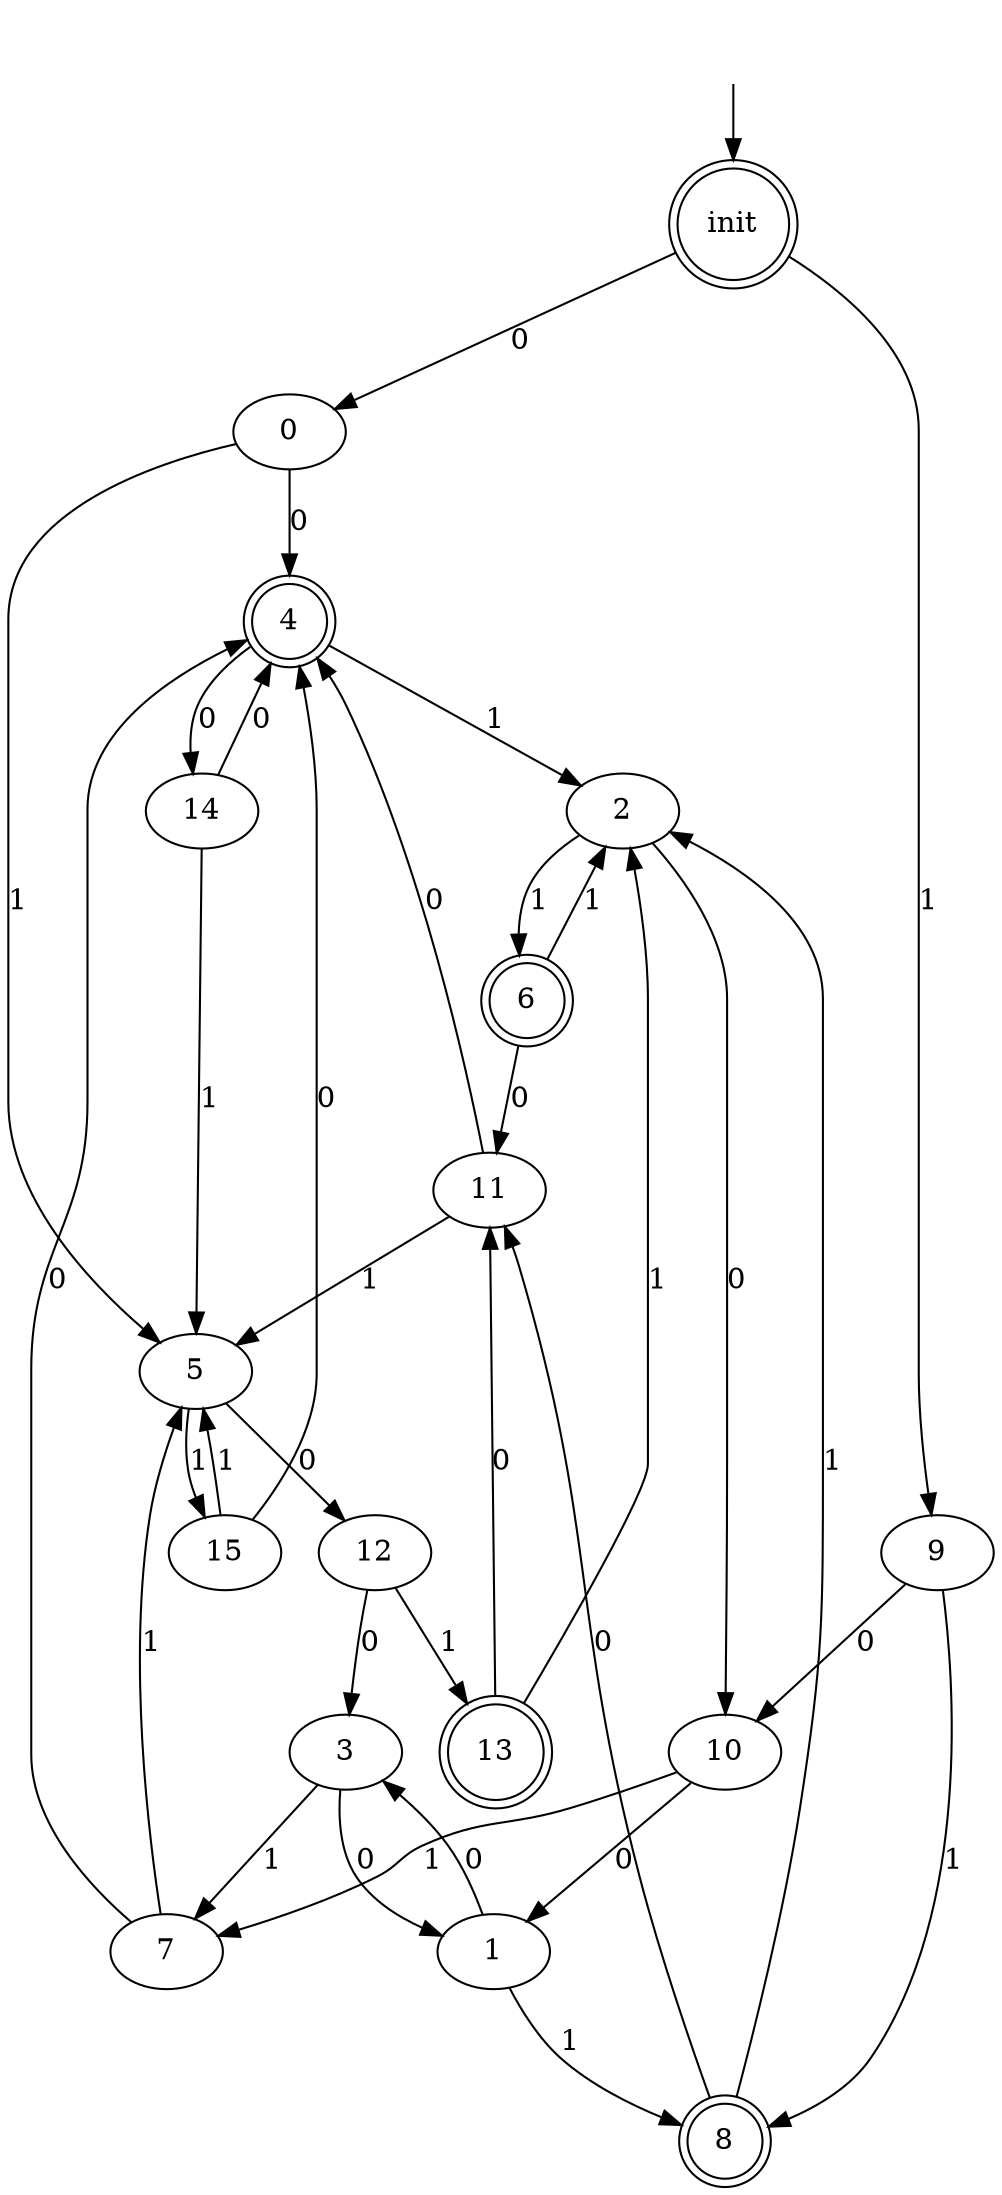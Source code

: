 digraph "rnn_data/tomita5_cluster_dfa_k_means_4" {
0 [label=0];
1 [label=1];
2 [label=2];
3 [label=3];
4 [label=4, shape=doublecircle];
5 [label=5];
6 [label=6, shape=doublecircle];
7 [label=7];
8 [label=8, shape=doublecircle];
9 [label=9];
10 [label=10];
11 [label=11];
12 [label=12];
13 [label=13, shape=doublecircle];
14 [label=14];
15 [label=15];
init [label=init, shape=doublecircle];
0 -> 4  [label=0];
0 -> 5  [label=1];
1 -> 3  [label=0];
1 -> 8  [label=1];
2 -> 10  [label=0];
2 -> 6  [label=1];
3 -> 1  [label=0];
3 -> 7  [label=1];
4 -> 14  [label=0];
4 -> 2  [label=1];
5 -> 12  [label=0];
5 -> 15  [label=1];
6 -> 11  [label=0];
6 -> 2  [label=1];
7 -> 4  [label=0];
7 -> 5  [label=1];
8 -> 11  [label=0];
8 -> 2  [label=1];
9 -> 10  [label=0];
9 -> 8  [label=1];
10 -> 1  [label=0];
10 -> 7  [label=1];
11 -> 4  [label=0];
11 -> 5  [label=1];
12 -> 3  [label=0];
12 -> 13  [label=1];
13 -> 11  [label=0];
13 -> 2  [label=1];
14 -> 4  [label=0];
14 -> 5  [label=1];
15 -> 4  [label=0];
15 -> 5  [label=1];
init -> 0  [label=0];
init -> 9  [label=1];
__start0 [label="", shape=none];
__start0 -> init  [label=""];
}
